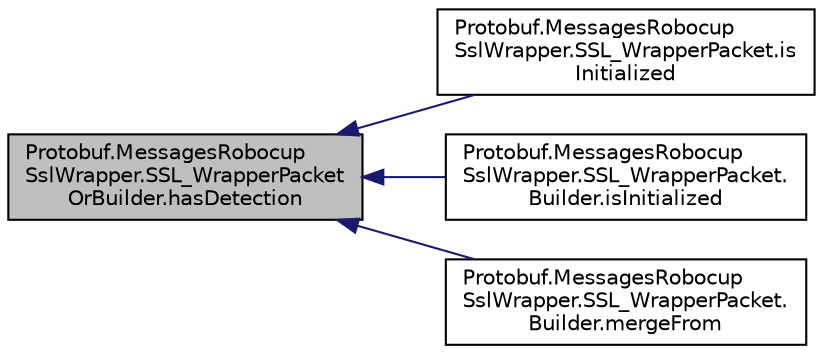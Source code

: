 digraph "Protobuf.MessagesRobocupSslWrapper.SSL_WrapperPacketOrBuilder.hasDetection"
{
 // INTERACTIVE_SVG=YES
  edge [fontname="Helvetica",fontsize="10",labelfontname="Helvetica",labelfontsize="10"];
  node [fontname="Helvetica",fontsize="10",shape=record];
  rankdir="LR";
  Node1 [label="Protobuf.MessagesRobocup\lSslWrapper.SSL_WrapperPacket\lOrBuilder.hasDetection",height=0.2,width=0.4,color="black", fillcolor="grey75", style="filled", fontcolor="black"];
  Node1 -> Node2 [dir="back",color="midnightblue",fontsize="10",style="solid",fontname="Helvetica"];
  Node2 [label="Protobuf.MessagesRobocup\lSslWrapper.SSL_WrapperPacket.is\lInitialized",height=0.2,width=0.4,color="black", fillcolor="white", style="filled",URL="$d6/df3/class_protobuf_1_1_messages_robocup_ssl_wrapper_1_1_s_s_l___wrapper_packet.html#ad502a6949c5b739222c35e55a02ff3a2"];
  Node1 -> Node3 [dir="back",color="midnightblue",fontsize="10",style="solid",fontname="Helvetica"];
  Node3 [label="Protobuf.MessagesRobocup\lSslWrapper.SSL_WrapperPacket.\lBuilder.isInitialized",height=0.2,width=0.4,color="black", fillcolor="white", style="filled",URL="$dc/d91/class_protobuf_1_1_messages_robocup_ssl_wrapper_1_1_s_s_l___wrapper_packet_1_1_builder.html#a239e764357ba595f9c878221ffc2fb44"];
  Node1 -> Node4 [dir="back",color="midnightblue",fontsize="10",style="solid",fontname="Helvetica"];
  Node4 [label="Protobuf.MessagesRobocup\lSslWrapper.SSL_WrapperPacket.\lBuilder.mergeFrom",height=0.2,width=0.4,color="black", fillcolor="white", style="filled",URL="$dc/d91/class_protobuf_1_1_messages_robocup_ssl_wrapper_1_1_s_s_l___wrapper_packet_1_1_builder.html#a079222c129f0273da8ef0b1ee4812bac"];
}
